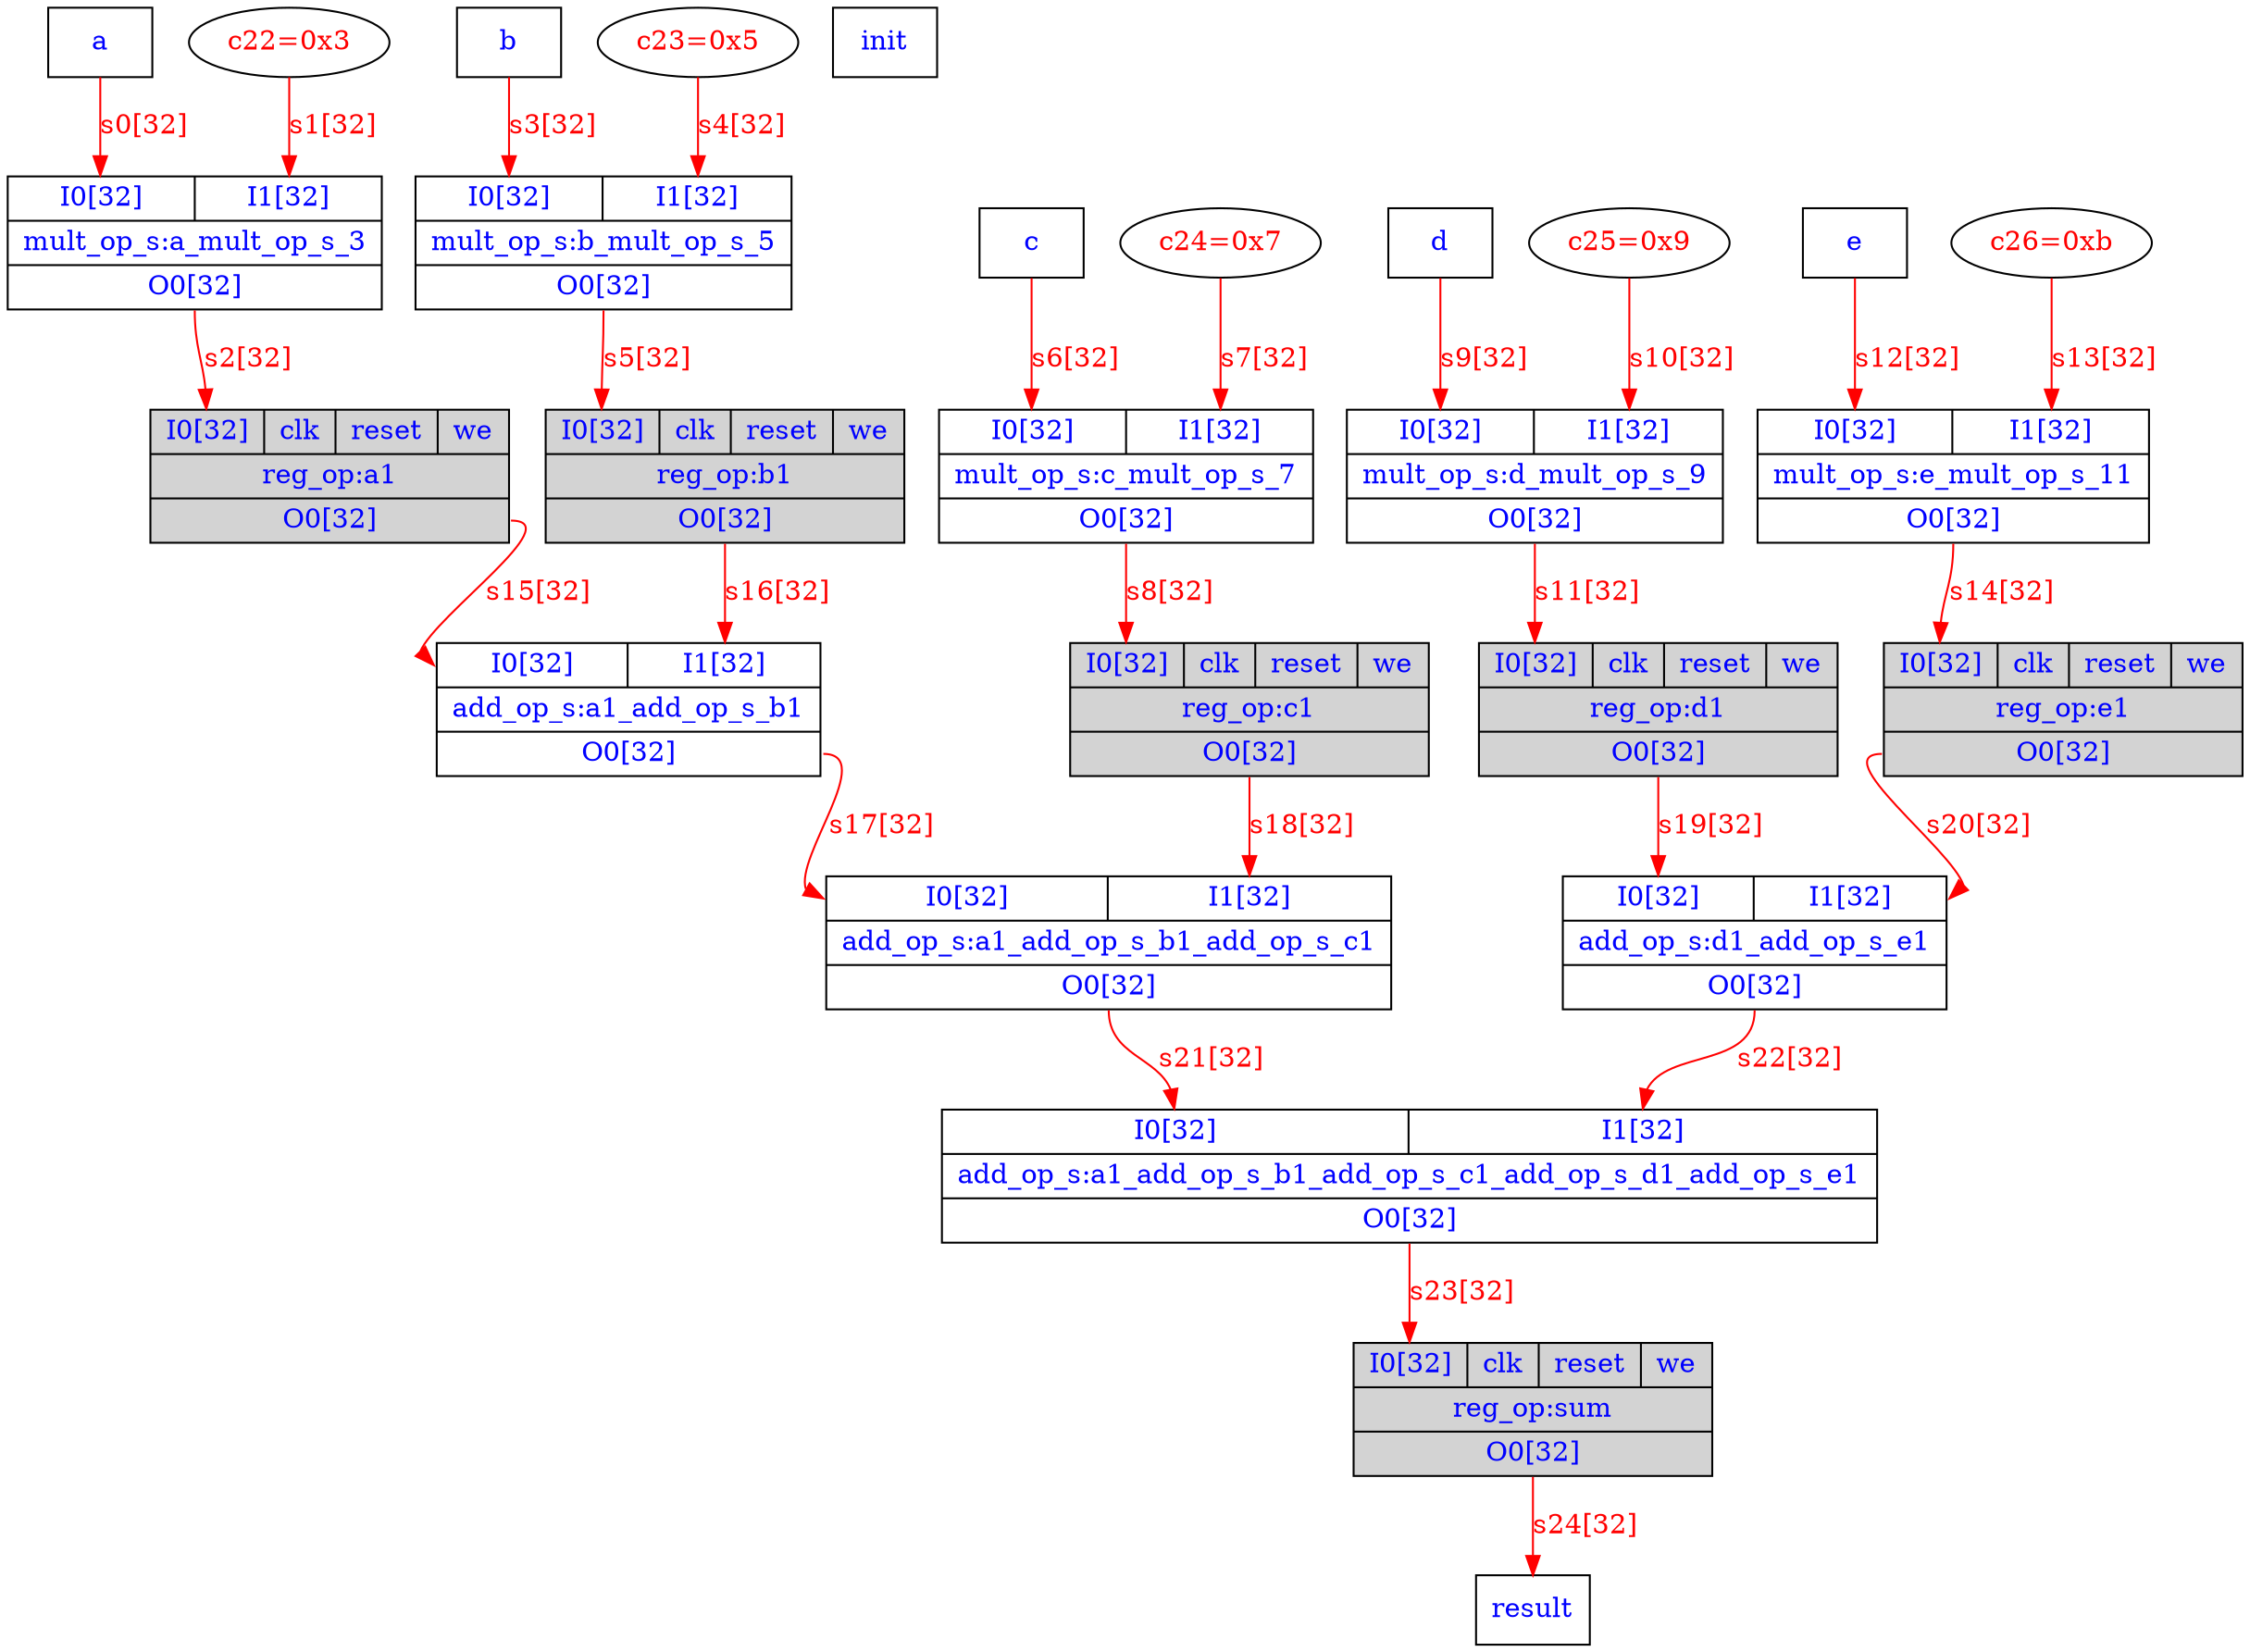 digraph fir {
	// Components (Nodes)
	"result" [shape=msquare fontcolor=blue label="result"];
	"c22" [fontcolor=red label="c22=0x3"];
	"c26" [fontcolor=red label="c26=0xb"];
	"d1" [shape=record, fontcolor=blue, style="filled", fillcolor="lightgray", label="{{<I0>I0[32]|<clk>clk|<reset>reset|<we>we}|reg_op:d1|{<O0>O0[32]}}"];
	"c_mult_op_s_7" [shape=record, fontcolor=blue, label="{{<I0>I0[32]|<I1>I1[32]}|mult_op_s:c_mult_op_s_7|{<O0>O0[32]}}"];
	"c25" [fontcolor=red label="c25=0x9"];
	"a1_add_op_s_b1_add_op_s_c1" [shape=record, fontcolor=blue, label="{{<I0>I0[32]|<I1>I1[32]}|add_op_s:a1_add_op_s_b1_add_op_s_c1|{<O0>O0[32]}}"];
	"a1_add_op_s_b1_add_op_s_c1_add_op_s_d1_add_op_s_e1" [shape=record, fontcolor=blue, label="{{<I0>I0[32]|<I1>I1[32]}|add_op_s:a1_add_op_s_b1_add_op_s_c1_add_op_s_d1_add_op_s_e1|{<O0>O0[32]}}"];
	"c23" [fontcolor=red label="c23=0x5"];
	"sum" [shape=record, fontcolor=blue, style="filled", fillcolor="lightgray", label="{{<I0>I0[32]|<clk>clk|<reset>reset|<we>we}|reg_op:sum|{<O0>O0[32]}}"];
	"a1" [shape=record, fontcolor=blue, style="filled", fillcolor="lightgray", label="{{<I0>I0[32]|<clk>clk|<reset>reset|<we>we}|reg_op:a1|{<O0>O0[32]}}"];
	"init" [shape=msquare fontcolor=blue label="init"];
	"e" [shape=msquare fontcolor=blue label="e"];
	"b" [shape=msquare fontcolor=blue label="b"];
	"a_mult_op_s_3" [shape=record, fontcolor=blue, label="{{<I0>I0[32]|<I1>I1[32]}|mult_op_s:a_mult_op_s_3|{<O0>O0[32]}}"];
	"e_mult_op_s_11" [shape=record, fontcolor=blue, label="{{<I0>I0[32]|<I1>I1[32]}|mult_op_s:e_mult_op_s_11|{<O0>O0[32]}}"];
	"d1_add_op_s_e1" [shape=record, fontcolor=blue, label="{{<I0>I0[32]|<I1>I1[32]}|add_op_s:d1_add_op_s_e1|{<O0>O0[32]}}"];
	"c24" [fontcolor=red label="c24=0x7"];
	"b_mult_op_s_5" [shape=record, fontcolor=blue, label="{{<I0>I0[32]|<I1>I1[32]}|mult_op_s:b_mult_op_s_5|{<O0>O0[32]}}"];
	"c1" [shape=record, fontcolor=blue, style="filled", fillcolor="lightgray", label="{{<I0>I0[32]|<clk>clk|<reset>reset|<we>we}|reg_op:c1|{<O0>O0[32]}}"];
	"d_mult_op_s_9" [shape=record, fontcolor=blue, label="{{<I0>I0[32]|<I1>I1[32]}|mult_op_s:d_mult_op_s_9|{<O0>O0[32]}}"];
	"e1" [shape=record, fontcolor=blue, style="filled", fillcolor="lightgray", label="{{<I0>I0[32]|<clk>clk|<reset>reset|<we>we}|reg_op:e1|{<O0>O0[32]}}"];
	"a1_add_op_s_b1" [shape=record, fontcolor=blue, label="{{<I0>I0[32]|<I1>I1[32]}|add_op_s:a1_add_op_s_b1|{<O0>O0[32]}}"];
	"b1" [shape=record, fontcolor=blue, style="filled", fillcolor="lightgray", label="{{<I0>I0[32]|<clk>clk|<reset>reset|<we>we}|reg_op:b1|{<O0>O0[32]}}"];
	"c" [shape=msquare fontcolor=blue label="c"];
	"d" [shape=msquare fontcolor=blue label="d"];
	"a" [shape=msquare fontcolor=blue label="a"];

	// Signals (Edges)
	"a" -> "a_mult_op_s_3":I0 [label="s0[32]" color=red fontcolor=red];
	"d1_add_op_s_e1":O0 -> "a1_add_op_s_b1_add_op_s_c1_add_op_s_d1_add_op_s_e1":I1 [label="s22[32]" color=red fontcolor=red];
	"d_mult_op_s_9":O0 -> "d1":I0 [label="s11[32]" color=red fontcolor=red];
	"a1":O0 -> "a1_add_op_s_b1":I0 [label="s15[32]" color=red fontcolor=red];
	"d1":O0 -> "d1_add_op_s_e1":I0 [label="s19[32]" color=red fontcolor=red];
	"a1_add_op_s_b1_add_op_s_c1":O0 -> "a1_add_op_s_b1_add_op_s_c1_add_op_s_d1_add_op_s_e1":I0 [label="s21[32]" color=red fontcolor=red];
	"a1_add_op_s_b1_add_op_s_c1_add_op_s_d1_add_op_s_e1":O0 -> "sum":I0 [label="s23[32]" color=red fontcolor=red];
	"d" -> "d_mult_op_s_9":I0 [label="s9[32]" color=red fontcolor=red];
	"c24" -> "c_mult_op_s_7":I1 [label="s7[32]" color=red fontcolor=red];
	"b_mult_op_s_5":O0 -> "b1":I0 [label="s5[32]" color=red fontcolor=red];
	"b" -> "b_mult_op_s_5":I0 [label="s3[32]" color=red fontcolor=red];
	"c22" -> "a_mult_op_s_3":I1 [label="s1[32]" color=red fontcolor=red];
	"c26" -> "e_mult_op_s_11":I1 [label="s13[32]" color=red fontcolor=red];
	"a1_add_op_s_b1":O0 -> "a1_add_op_s_b1_add_op_s_c1":I0 [label="s17[32]" color=red fontcolor=red];
	"e1":O0 -> "d1_add_op_s_e1":I1 [label="s20[32]" color=red fontcolor=red];
	"sum":O0 -> "result" [label="s24[32]" color=red fontcolor=red];
	"e_mult_op_s_11":O0 -> "e1":I0 [label="s14[32]" color=red fontcolor=red];
	"c25" -> "d_mult_op_s_9":I1 [label="s10[32]" color=red fontcolor=red];
	"b1":O0 -> "a1_add_op_s_b1":I1 [label="s16[32]" color=red fontcolor=red];
	"e" -> "e_mult_op_s_11":I0 [label="s12[32]" color=red fontcolor=red];
	"c1":O0 -> "a1_add_op_s_b1_add_op_s_c1":I1 [label="s18[32]" color=red fontcolor=red];
	"c_mult_op_s_7":O0 -> "c1":I0 [label="s8[32]" color=red fontcolor=red];
	"c" -> "c_mult_op_s_7":I0 [label="s6[32]" color=red fontcolor=red];
	"c23" -> "b_mult_op_s_5":I1 [label="s4[32]" color=red fontcolor=red];
	"a_mult_op_s_3":O0 -> "a1":I0 [label="s2[32]" color=red fontcolor=red];
}